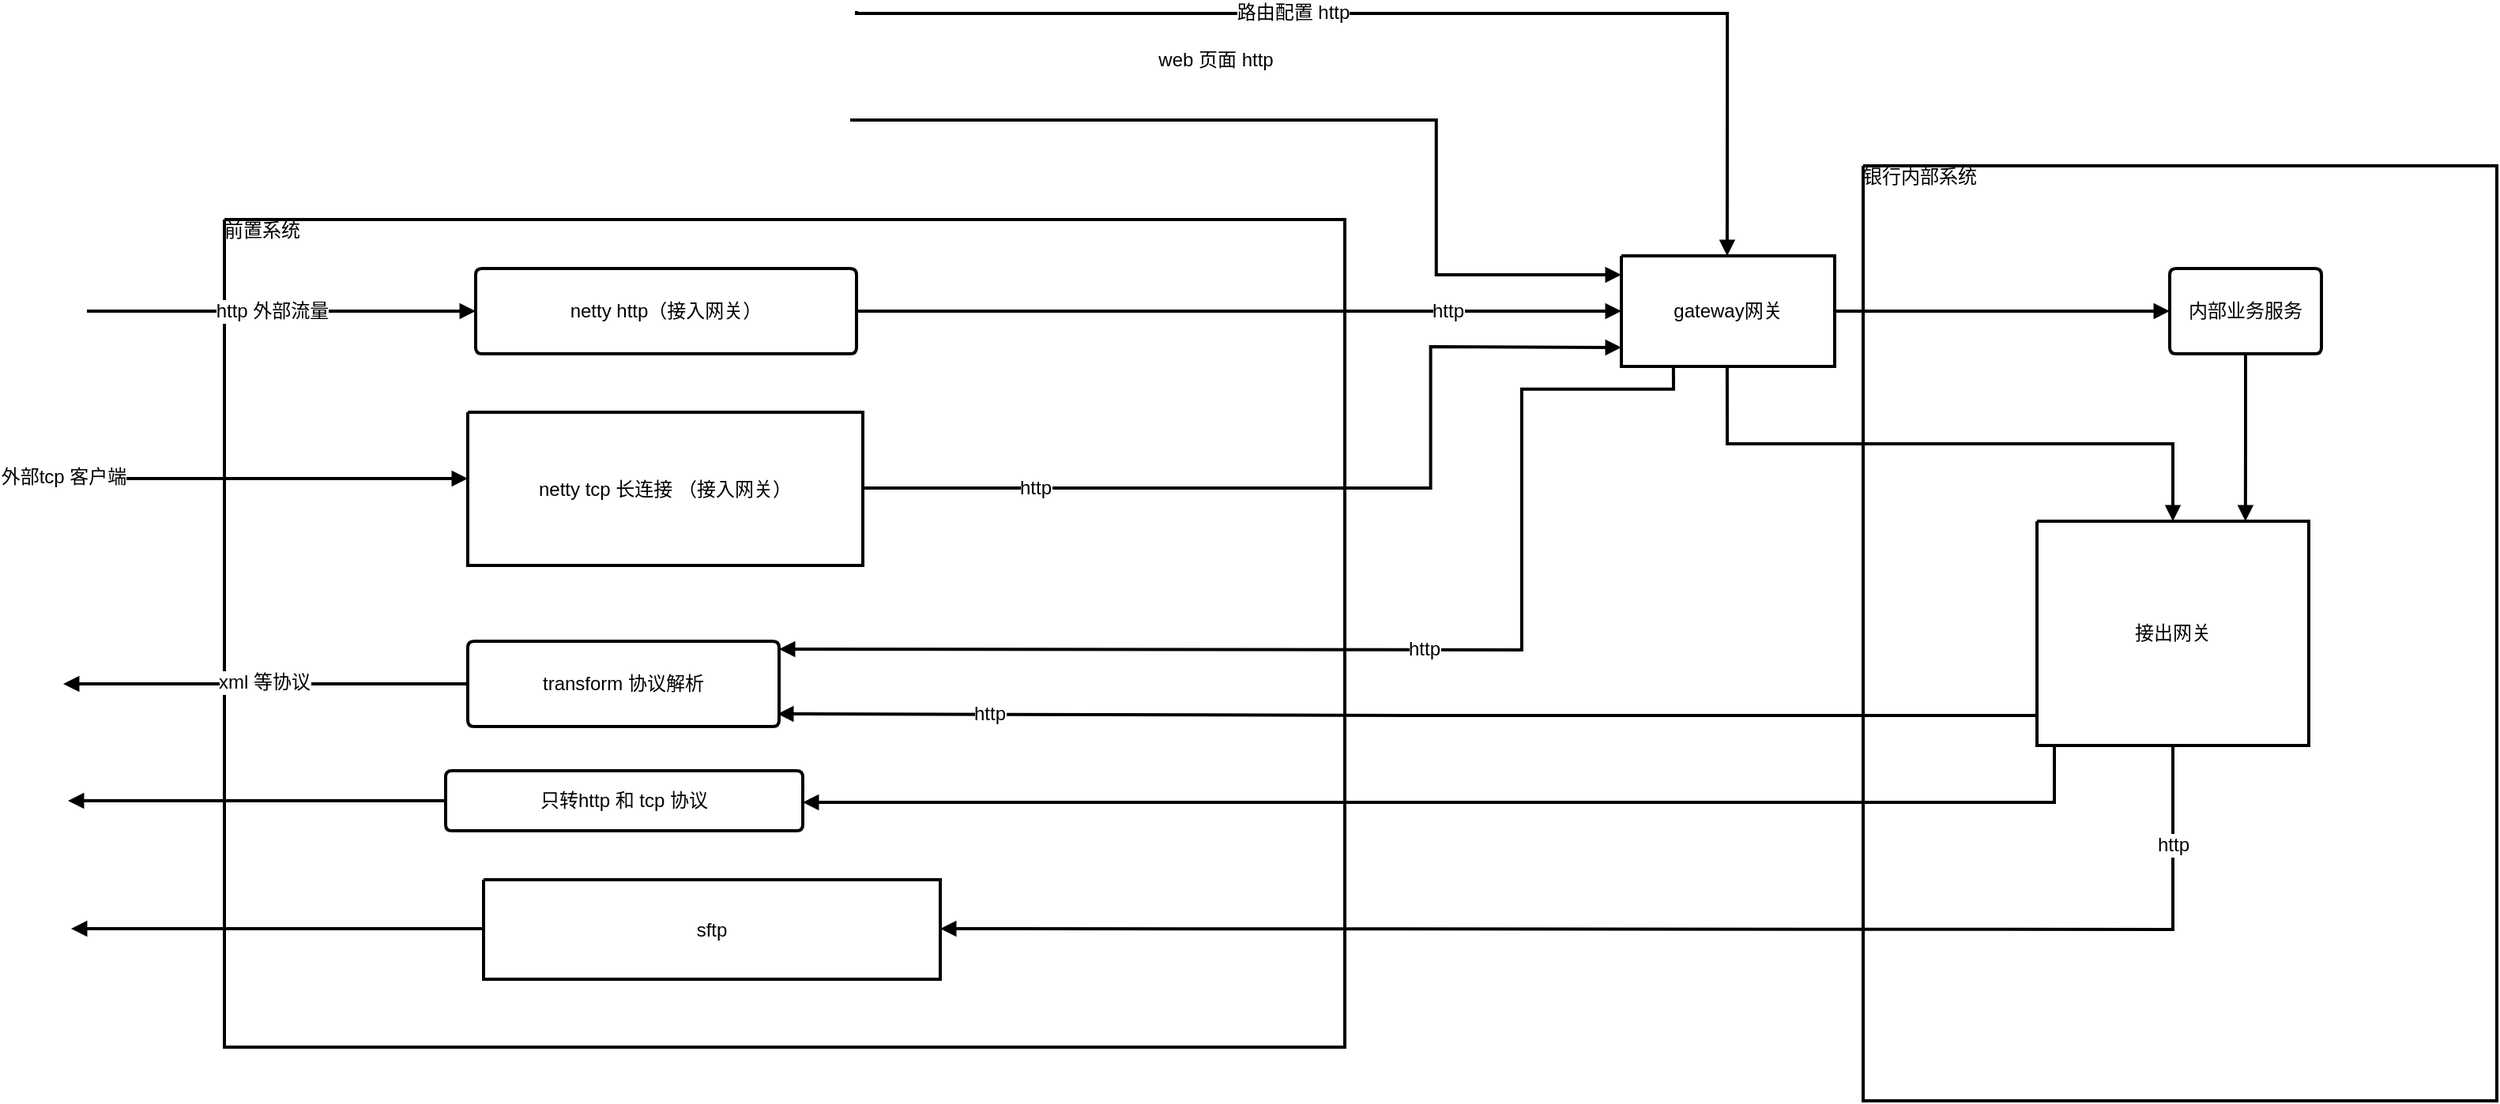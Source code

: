 <mxfile version="24.7.14">
  <diagram name="Page-1" id="TnV2LTM4L4WCZohf_L6C">
    <mxGraphModel dx="1194" dy="755" grid="1" gridSize="10" guides="1" tooltips="1" connect="1" arrows="1" fold="1" page="1" pageScale="1" pageWidth="827" pageHeight="1169" math="0" shadow="0">
      <root>
        <mxCell id="0" />
        <mxCell id="1" parent="0" />
        <UserObject label="&lt;div style=&quot;font-size: 1px&quot;&gt;&lt;p style=&quot;text-align:left;margin-left:0;margin-right:0;margin-top:0px;margin-bottom:0px;text-indent:0;vertical-align:top;direction:ltr;&quot;&gt;&lt;font style=&quot;font-size:12px;font-family:0;color:#000000;direction:ltr;letter-spacing:0px;line-height:120%;opacity:1&quot;&gt;银行内部系统&lt;/font&gt;&lt;/p&gt;&lt;/div&gt;" tags="Background" id="j1oPij_-43oQ365rZPzj-1">
          <mxCell style="verticalAlign=top;align=left;overflow=width;vsdxID=1;fillColor=#FFFFFF;gradientColor=none;shape=stencil(nZBRDoQgDERP03+WHsHFe5iISyOCQdT19kIaIxq//Jtp3zTpAFaTaUYNUkwx+F6v1EYD+AUpyRkdKCYFqACrzgf9C352LfuxyWRWg1/yhT/nRE5IsZWuZtCSK8CPeI0e/hF+jV7AJM4PO7KWCyr390bSiNtEtQM=);strokeColor=#000000;strokeWidth=2;spacingTop=-3;spacingBottom=-3;spacingLeft=-3;spacingRight=-3;points=[];labelBackgroundColor=none;rounded=0;html=1;whiteSpace=wrap;" vertex="1" parent="1">
            <mxGeometry x="1229" y="161" width="401" height="592" as="geometry" />
          </mxCell>
        </UserObject>
        <UserObject label="&lt;div style=&quot;font-size: 1px&quot;&gt;&lt;p style=&quot;text-align:left;margin-left:0;margin-right:0;margin-top:0px;margin-bottom:0px;text-indent:0;vertical-align:top;direction:ltr;&quot;&gt;&lt;font style=&quot;font-size:12px;font-family:0;color:#000000;direction:ltr;letter-spacing:0px;line-height:120%;opacity:1&quot;&gt;前置系统&lt;/font&gt;&lt;/p&gt;&lt;/div&gt;" tags="Background" id="j1oPij_-43oQ365rZPzj-2">
          <mxCell style="verticalAlign=top;align=left;overflow=width;vsdxID=2;fillColor=#FFFFFF;gradientColor=none;shape=stencil(nZBRDoQgDERP03+WHsHFe5iISyOCQdT19kIaIxq//Jtp3zTpAFaTaUYNUkwx+F6v1EYD+AUpyRkdKCYFqACrzgf9C352LfuxyWRWg1/yhT/nRE5IsZWuZtCSK8CPeI0e/hF+jV7AJM4PO7KWCyr390bSiNtEtQM=);strokeColor=#000000;strokeWidth=2;spacingTop=-3;spacingBottom=-3;spacingLeft=-3;spacingRight=-3;points=[];labelBackgroundColor=none;rounded=0;html=1;whiteSpace=wrap;" vertex="1" parent="1">
            <mxGeometry x="192" y="195" width="709" height="524" as="geometry" />
          </mxCell>
        </UserObject>
        <UserObject label="&lt;div style=&quot;font-size: 1px&quot;&gt;&lt;p style=&quot;text-align:center;margin-left:0;margin-right:0;margin-top:0px;margin-bottom:0px;text-indent:0;vertical-align:middle;direction:ltr;&quot;&gt;&lt;font style=&quot;font-size:12px;font-family:0;color:#000000;direction:ltr;letter-spacing:0px;line-height:120%;opacity:1&quot;&gt;gateway网关&lt;/font&gt;&lt;/p&gt;&lt;/div&gt;" tags="Background" id="j1oPij_-43oQ365rZPzj-3">
          <mxCell style="verticalAlign=middle;align=center;overflow=width;vsdxID=3;fillColor=#FFFFFF;gradientColor=none;shape=stencil(nZBRDoQgDERP03+WHsHFe5iISyOCQdT19kIaIxq//Jtp3zTpAFaTaUYNUkwx+F6v1EYD+AUpyRkdKCYFqACrzgf9C352LfuxyWRWg1/yhT/nRE5IsZWuZtCSK8CPeI0e/hF+jV7AJM4PO7KWCyr390bSiNtEtQM=);strokeColor=#000000;strokeWidth=2;spacingTop=-3;spacingBottom=-3;spacingLeft=-3;spacingRight=-3;points=[];labelBackgroundColor=none;rounded=0;html=1;whiteSpace=wrap;" vertex="1" parent="1">
            <mxGeometry x="1076" y="218" width="135" height="70" as="geometry" />
          </mxCell>
        </UserObject>
        <UserObject label="&lt;div style=&quot;font-size: 1px&quot;&gt;&lt;p style=&quot;text-align:center;margin-left:0;margin-right:0;margin-top:0px;margin-bottom:0px;text-indent:0;vertical-align:middle;direction:ltr;&quot;&gt;&lt;font style=&quot;font-size:12px;font-family:0;color:#000000;direction:ltr;letter-spacing:0px;line-height:120%;opacity:1&quot;&gt;netty tcp 长连接 （接入网关）&lt;/font&gt;&lt;/p&gt;&lt;/div&gt;" tags="Background" id="j1oPij_-43oQ365rZPzj-4">
          <mxCell style="verticalAlign=middle;align=center;overflow=width;vsdxID=4;fillColor=#FFFFFF;gradientColor=none;shape=stencil(nZBRDoQgDERP03+WHsHFe5iISyOCQdT19kIaIxq//Jtp3zTpAFaTaUYNUkwx+F6v1EYD+AUpyRkdKCYFqACrzgf9C352LfuxyWRWg1/yhT/nRE5IsZWuZtCSK8CPeI0e/hF+jV7AJM4PO7KWCyr390bSiNtEtQM=);strokeColor=#000000;strokeWidth=2;spacingTop=-3;spacingBottom=-3;spacingLeft=-3;spacingRight=-3;points=[];labelBackgroundColor=none;rounded=0;html=1;whiteSpace=wrap;" vertex="1" parent="1">
            <mxGeometry x="346" y="317" width="250" height="97" as="geometry" />
          </mxCell>
        </UserObject>
        <UserObject label="&lt;div style=&quot;font-size: 1px&quot;&gt;&lt;p style=&quot;text-align:center;margin-left:0;margin-right:0;margin-top:0px;margin-bottom:0px;text-indent:0;vertical-align:middle;direction:ltr;&quot;&gt;&lt;font style=&quot;font-size:12px;font-family:0;color:#000000;direction:ltr;letter-spacing:0px;line-height:120%;opacity:1&quot;&gt;sftp&lt;/font&gt;&lt;/p&gt;&lt;/div&gt;" tags="Background" id="j1oPij_-43oQ365rZPzj-5">
          <mxCell style="verticalAlign=middle;align=center;overflow=width;vsdxID=5;fillColor=#FFFFFF;gradientColor=none;shape=stencil(nZBRDoQgDERP03+WHsHFe5iISyOCQdT19kIaIxq//Jtp3zTpAFaTaUYNUkwx+F6v1EYD+AUpyRkdKCYFqACrzgf9C352LfuxyWRWg1/yhT/nRE5IsZWuZtCSK8CPeI0e/hF+jV7AJM4PO7KWCyr390bSiNtEtQM=);strokeColor=#000000;strokeWidth=2;spacingTop=-3;spacingBottom=-3;spacingLeft=-3;spacingRight=-3;points=[];labelBackgroundColor=none;rounded=0;html=1;whiteSpace=wrap;" vertex="1" parent="1">
            <mxGeometry x="356" y="613" width="289" height="63" as="geometry" />
          </mxCell>
        </UserObject>
        <UserObject label="&lt;div style=&quot;font-size: 1px&quot;&gt;&lt;p style=&quot;text-align:center;margin-left:0;margin-right:0;margin-top:0px;margin-bottom:0px;text-indent:0;vertical-align:middle;direction:ltr;&quot;&gt;&lt;font style=&quot;font-size:12px;font-family:0;color:#000000;direction:ltr;letter-spacing:0px;line-height:120%;opacity:1&quot;&gt;接出网关&lt;/font&gt;&lt;/p&gt;&lt;/div&gt;" tags="Background" id="j1oPij_-43oQ365rZPzj-6">
          <mxCell style="verticalAlign=middle;align=center;overflow=width;vsdxID=6;fillColor=#FFFFFF;gradientColor=none;shape=stencil(nZBRDoQgDERP03+WHsHFe5iISyOCQdT19kIaIxq//Jtp3zTpAFaTaUYNUkwx+F6v1EYD+AUpyRkdKCYFqACrzgf9C352LfuxyWRWg1/yhT/nRE5IsZWuZtCSK8CPeI0e/hF+jV7AJM4PO7KWCyr390bSiNtEtQM=);strokeColor=#000000;strokeWidth=2;spacingTop=-3;spacingBottom=-3;spacingLeft=-3;spacingRight=-3;points=[];labelBackgroundColor=none;rounded=0;html=1;whiteSpace=wrap;" vertex="1" parent="1">
            <mxGeometry x="1339" y="386" width="172" height="142" as="geometry" />
          </mxCell>
        </UserObject>
        <UserObject label="&lt;div style=&quot;font-size: 1px&quot;&gt;&lt;p style=&quot;text-align:center;margin-left:0;margin-right:0;margin-top:0px;margin-bottom:0px;text-indent:0;vertical-align:middle;direction:ltr;&quot;&gt;&lt;font style=&quot;font-size:12px;font-family:0;color:#000000;direction:ltr;letter-spacing:0px;line-height:120%;opacity:1&quot;&gt;netty http（接入网关）&lt;/font&gt;&lt;/p&gt;&lt;/div&gt;" tags="Background" id="j1oPij_-43oQ365rZPzj-7">
          <mxCell style="verticalAlign=middle;align=center;overflow=width;vsdxID=7;fillColor=#FFFFFF;gradientColor=none;shape=stencil(lVJBEoIwDHxNr502VZQz4j+YoUhHpFhA8fdSg9ACg+Mtm2y6mzRERHWeVJIAqxujr/Kp0iYn4kQAVJlLo5o+IiImIsq0kRej2zJFXCWWaaObftgXOuxjtgPYC9GB7vgncUbuvU1Sy+U+2YcdIOQ0CAYCuIThrUKVjm54pGLnabMNYc5+SI91WB/EF5/ogxmg+/Af+THxNeCOM/O07mDa1Sp7e/EL+dn0i3l88e0/74PpWDJVFHhrbn1+XH0KD1PEbw==);strokeColor=#000000;strokeWidth=2;spacingTop=-3;spacingBottom=-3;spacingLeft=-3;spacingRight=-3;points=[];labelBackgroundColor=none;rounded=0;html=1;whiteSpace=wrap;" vertex="1" parent="1">
            <mxGeometry x="351" y="226" width="241" height="54" as="geometry" />
          </mxCell>
        </UserObject>
        <UserObject label="&lt;div style=&quot;font-size: 1px&quot;&gt;&lt;p style=&quot;text-align:center;margin-left:0;margin-right:0;margin-top:0px;margin-bottom:0px;text-indent:0;vertical-align:middle;direction:ltr;&quot;&gt;&lt;font style=&quot;font-size:12px;font-family:0;color:#000000;direction:ltr;letter-spacing:0px;line-height:120%;opacity:1&quot;&gt;transform 协议解析&lt;/font&gt;&lt;/p&gt;&lt;/div&gt;" tags="Background" id="j1oPij_-43oQ365rZPzj-8">
          <mxCell style="verticalAlign=middle;align=center;overflow=width;vsdxID=8;fillColor=#FFFFFF;gradientColor=none;shape=stencil(lVLRDoMgDPwaXgmWLcRn5/7DRBxkThzq5v5+sroJakj21muv3LWU8KxTRSsJsK635iqfuuwV4ScCoBslre6niPCc8KwyVl6sGZoScVs4potu5uFeGLGPuQ5gL0SCHpJP4ozc+1CUjpuE5BCOgBAo4zMBfML8Vq0bTzcVNBWBNosIJywuvdRhf5BQfKHPZoAe03/kf4mvAX+claddB96udtnxxW/kV9Nv5gnF438+BcuxVLqu8db8+vq4phQeJs/f);strokeColor=#000000;strokeWidth=2;spacingTop=-3;spacingBottom=-3;spacingLeft=-3;spacingRight=-3;points=[];labelBackgroundColor=none;rounded=0;html=1;whiteSpace=wrap;" vertex="1" parent="1">
            <mxGeometry x="346" y="462" width="197" height="54" as="geometry" />
          </mxCell>
        </UserObject>
        <UserObject label="&lt;div style=&quot;font-size: 1px&quot;&gt;&lt;p style=&quot;text-align:center;margin-left:0;margin-right:0;margin-top:0px;margin-bottom:0px;text-indent:0;vertical-align:middle;direction:ltr;&quot;&gt;&lt;font style=&quot;font-size:12px;font-family:0;color:#000000;direction:ltr;letter-spacing:0px;line-height:120%;opacity:1&quot;&gt;内部业务服务&lt;/font&gt;&lt;/p&gt;&lt;/div&gt;" tags="Background" id="j1oPij_-43oQ365rZPzj-9">
          <mxCell style="verticalAlign=middle;align=center;overflow=width;vsdxID=9;fillColor=#FFFFFF;gradientColor=none;shape=stencil(lVLRDoIwDPyavS5bJ0GeEf+DhCGLyHCA4t/LLMoGZIlvvfa6u3YlIu2qvJUEWNcbfZVPVfQVEScCoJpKGtVPEREZEWmpjbwYPTQF4ja3TBvd9MO+MGIfsx3AXohieuCfxBm59yEvLJf7ZB+OgPBAeTwTwCXMb9WqcXSTiB6Fp80CwpyFpZc67A/iiy/02QzQKPlH/pf4GnDHWXnadeDsapcdXvxGfjX9Zh5fPPznU7AcS6nqGm/Nra+Pa0rhYYrsDQ==);strokeColor=#000000;strokeWidth=2;spacingTop=-3;spacingBottom=-3;spacingLeft=-3;spacingRight=-3;points=[];labelBackgroundColor=none;rounded=0;html=1;whiteSpace=wrap;" vertex="1" parent="1">
            <mxGeometry x="1423" y="226" width="96" height="54" as="geometry" />
          </mxCell>
        </UserObject>
        <UserObject label="&lt;div style=&quot;font-size: 1px&quot;&gt;&lt;p style=&quot;text-align:center;margin-left:0;margin-right:0;margin-top:0px;margin-bottom:0px;text-indent:0;vertical-align:middle;direction:ltr;&quot;&gt;&lt;font style=&quot;font-size:12px;font-family:0;color:#000000;direction:ltr;letter-spacing:0px;line-height:120%;opacity:1&quot;&gt;只转http 和 tcp 协议&lt;/font&gt;&lt;/p&gt;&lt;/div&gt;" tags="Background" id="j1oPij_-43oQ365rZPzj-10">
          <mxCell style="verticalAlign=middle;align=center;overflow=width;vsdxID=10;fillColor=#FFFFFF;gradientColor=none;shape=stencil(lVJBEoIwDHxNr52SOghnxH8wQ5GOSLGA4u+lBqEFhPGWTTbdbBrCozpPKkGA1Y1WV/GUaZMTfiIAssyFlk0fER4THmVKi4tWbZkirhLDNNFNPcwLHfYx0wHshchjlB8+mTOS722SGrLnsl3YwdBNj/5AAJswvFXI0hIOAwoHR5xtCHtsR3qsww8nrvrERxyE1Pf/0R8T3wlsP7Oh1ieYlrXK3t78Qn5mf+HHFd/59T6Y7iWTRYHnZtfn99Wn8DZ5/AY=);strokeColor=#000000;strokeWidth=2;spacingTop=-3;spacingBottom=-3;spacingLeft=-3;spacingRight=-3;points=[];labelBackgroundColor=none;rounded=0;html=1;whiteSpace=wrap;" vertex="1" parent="1">
            <mxGeometry x="332" y="544" width="226" height="38" as="geometry" />
          </mxCell>
        </UserObject>
        <UserObject label="&lt;div style=&quot;font-size: 1px&quot;&gt;&lt;p style=&quot;text-align:center;margin-left:0;margin-right:0;margin-top:0px;margin-bottom:0px;text-indent:0;vertical-align:middle;direction:ltr;&quot;&gt;&lt;font style=&quot;font-size:12px;font-family:0;color:#000000;direction:ltr;letter-spacing:0px;line-height:120%;opacity:1&quot;&gt;http&lt;/font&gt;&lt;/p&gt;&lt;/div&gt;" tags="Background" id="j1oPij_-43oQ365rZPzj-11">
          <mxCell style="vsdxID=11;edgeStyle=none;startArrow=none;endArrow=block;startSize=5;endSize=5;strokeWidth=2;spacingTop=0;spacingBottom=0;spacingLeft=0;spacingRight=0;verticalAlign=middle;html=1;labelBackgroundColor=#ffffff;rounded=0;align=center;exitX=0.006;exitY=0.866;exitDx=0;exitDy=0;exitPerimeter=0;entryX=0.995;entryY=0.852;entryDx=0;entryDy=0;entryPerimeter=0;" edge="1" parent="1" source="j1oPij_-43oQ365rZPzj-6" target="j1oPij_-43oQ365rZPzj-8">
            <mxGeometry relative="1" as="geometry">
              <mxPoint x="-265" as="offset" />
              <Array as="points">
                <mxPoint x="941.47" y="509" />
                <mxPoint x="941.47" y="508.29" />
              </Array>
            </mxGeometry>
          </mxCell>
        </UserObject>
        <mxCell id="j1oPij_-43oQ365rZPzj-12" vertex="1" parent="1">
          <mxGeometry x="90" y="489" as="geometry" />
        </mxCell>
        <UserObject label="&lt;div style=&quot;font-size: 1px&quot;&gt;&lt;p style=&quot;text-align:center;margin-left:0;margin-right:0;margin-top:0px;margin-bottom:0px;text-indent:0;vertical-align:middle;direction:ltr;&quot;&gt;&lt;font style=&quot;font-size:12px;font-family:0;color:#000000;direction:ltr;letter-spacing:0px;line-height:120%;opacity:1&quot;&gt;xml 等协议&lt;/font&gt;&lt;/p&gt;&lt;/div&gt;" tags="Background" id="j1oPij_-43oQ365rZPzj-13">
          <mxCell style="vsdxID=12;edgeStyle=none;startArrow=none;endArrow=block;startSize=5;endSize=5;strokeWidth=2;spacingTop=0;spacingBottom=0;spacingLeft=0;spacingRight=0;verticalAlign=middle;html=1;labelBackgroundColor=#ffffff;rounded=0;align=center;exitX=0;exitY=0.5;exitDx=0;exitDy=0;exitPerimeter=0;" edge="1" parent="1" source="j1oPij_-43oQ365rZPzj-8" target="j1oPij_-43oQ365rZPzj-12">
            <mxGeometry relative="1" as="geometry">
              <mxPoint x="-1" y="-1" as="offset" />
              <Array as="points">
                <mxPoint x="217.54" y="489" />
                <mxPoint x="217.54" y="489" />
              </Array>
            </mxGeometry>
          </mxCell>
        </UserObject>
        <UserObject label="" tags="Background" id="j1oPij_-43oQ365rZPzj-14">
          <mxCell style="vsdxID=13;edgeStyle=none;startArrow=none;endArrow=block;startSize=5;endSize=5;strokeWidth=2;spacingTop=0;spacingBottom=0;spacingLeft=0;spacingRight=0;verticalAlign=middle;html=1;labelBackgroundColor=#ffffff;rounded=0;exitX=0.496;exitY=1;exitDx=0;exitDy=0;exitPerimeter=0;entryX=0.5;entryY=0;entryDx=0;entryDy=0;entryPerimeter=0;" edge="1" parent="1" source="j1oPij_-43oQ365rZPzj-3" target="j1oPij_-43oQ365rZPzj-6">
            <mxGeometry relative="1" as="geometry">
              <mxPoint x="-141" y="150" as="offset" />
              <Array as="points">
                <mxPoint x="1143" y="337" />
                <mxPoint x="1425" y="337" />
              </Array>
            </mxGeometry>
          </mxCell>
        </UserObject>
        <mxCell id="j1oPij_-43oQ365rZPzj-15" vertex="1" parent="1">
          <mxGeometry x="93" y="563" as="geometry" />
        </mxCell>
        <UserObject label="" tags="Background" id="j1oPij_-43oQ365rZPzj-16">
          <mxCell style="vsdxID=14;edgeStyle=none;startArrow=none;endArrow=block;startSize=5;endSize=5;strokeWidth=2;spacingTop=0;spacingBottom=0;spacingLeft=0;spacingRight=0;verticalAlign=middle;html=1;labelBackgroundColor=#ffffff;rounded=0;exitX=0;exitY=0.5;exitDx=0;exitDy=0;exitPerimeter=0;" edge="1" parent="1" source="j1oPij_-43oQ365rZPzj-10" target="j1oPij_-43oQ365rZPzj-15">
            <mxGeometry relative="1" as="geometry">
              <mxPoint x="119" y="102" as="offset" />
              <Array as="points">
                <mxPoint x="212.67" y="563" />
                <mxPoint x="212.67" y="563" />
              </Array>
            </mxGeometry>
          </mxCell>
        </UserObject>
        <mxCell id="j1oPij_-43oQ365rZPzj-17" vertex="1" parent="1">
          <mxGeometry x="592" y="63" as="geometry" />
        </mxCell>
        <UserObject label="&lt;div style=&quot;font-size: 1px&quot;&gt;&lt;p style=&quot;text-align:center;margin-left:0;margin-right:0;margin-top:0px;margin-bottom:0px;text-indent:0;vertical-align:middle;direction:ltr;&quot;&gt;&lt;font style=&quot;font-size:12px;font-family:0;color:#000000;direction:ltr;letter-spacing:0px;line-height:120%;opacity:1&quot;&gt;路由配置 http&lt;/font&gt;&lt;/p&gt;&lt;/div&gt;" tags="Background" id="j1oPij_-43oQ365rZPzj-18">
          <mxCell style="vsdxID=15;edgeStyle=none;startArrow=none;endArrow=block;startSize=5;endSize=5;strokeWidth=2;spacingTop=0;spacingBottom=0;spacingLeft=0;spacingRight=0;verticalAlign=middle;html=1;labelBackgroundColor=#ffffff;rounded=0;align=center;entryX=0.496;entryY=0;entryDx=0;entryDy=0;entryPerimeter=0;" edge="1" parent="1" source="j1oPij_-43oQ365rZPzj-17" target="j1oPij_-43oQ365rZPzj-3">
            <mxGeometry relative="1" as="geometry">
              <mxPoint x="-75" y="-1" as="offset" />
              <Array as="points">
                <mxPoint x="592" y="64.55" />
                <mxPoint x="1143.07" y="64.55" />
              </Array>
            </mxGeometry>
          </mxCell>
        </UserObject>
        <UserObject label="&lt;div style=&quot;font-size: 1px&quot;&gt;&lt;p style=&quot;text-align:center;margin-left:0;margin-right:0;margin-top:0px;margin-bottom:0px;text-indent:0;vertical-align:middle;direction:ltr;&quot;&gt;&lt;font style=&quot;font-size:12px;font-family:0;color:#000000;direction:ltr;letter-spacing:0px;line-height:120%;opacity:1&quot;&gt;http&lt;/font&gt;&lt;/p&gt;&lt;/div&gt;" tags="Background" id="j1oPij_-43oQ365rZPzj-19">
          <mxCell style="vsdxID=16;edgeStyle=none;startArrow=none;endArrow=block;startSize=5;endSize=5;strokeWidth=2;spacingTop=0;spacingBottom=0;spacingLeft=0;spacingRight=0;verticalAlign=middle;html=1;labelBackgroundColor=#ffffff;rounded=0;align=center;exitX=1;exitY=0.5;exitDx=0;exitDy=0;exitPerimeter=0;entryX=0;entryY=0.5;entryDx=0;entryDy=0;entryPerimeter=0;" edge="1" parent="1" source="j1oPij_-43oQ365rZPzj-7" target="j1oPij_-43oQ365rZPzj-3">
            <mxGeometry relative="1" as="geometry">
              <mxPoint x="132" as="offset" />
              <Array as="points">
                <mxPoint x="833.79" y="253" />
                <mxPoint x="833.79" y="253" />
              </Array>
            </mxGeometry>
          </mxCell>
        </UserObject>
        <mxCell id="j1oPij_-43oQ365rZPzj-20" vertex="1" parent="1">
          <mxGeometry x="95" y="644" as="geometry" />
        </mxCell>
        <UserObject label="" tags="Background" id="j1oPij_-43oQ365rZPzj-21">
          <mxCell style="vsdxID=17;edgeStyle=none;startArrow=none;endArrow=block;startSize=5;endSize=5;strokeWidth=2;spacingTop=0;spacingBottom=0;spacingLeft=0;spacingRight=0;verticalAlign=middle;html=1;labelBackgroundColor=#ffffff;rounded=0;exitX=0;exitY=0.492;exitDx=0;exitDy=0;exitPerimeter=0;" edge="1" parent="1" source="j1oPij_-43oQ365rZPzj-5" target="j1oPij_-43oQ365rZPzj-20">
            <mxGeometry relative="1" as="geometry">
              <mxPoint x="131" y="102" as="offset" />
              <Array as="points">
                <mxPoint x="225.5" y="644" />
                <mxPoint x="225.5" y="644" />
              </Array>
            </mxGeometry>
          </mxCell>
        </UserObject>
        <mxCell id="j1oPij_-43oQ365rZPzj-22" vertex="1" parent="1">
          <mxGeometry x="588" y="132" as="geometry" />
        </mxCell>
        <UserObject label="&lt;div style=&quot;font-size: 1px&quot;&gt;&lt;p style=&quot;text-align:center;margin-left:0;margin-right:0;margin-top:0px;margin-bottom:0px;text-indent:0;vertical-align:middle;direction:ltr;&quot;&gt;&lt;font style=&quot;font-size:12px;font-family:0;color:#000000;direction:ltr;letter-spacing:0px;line-height:120%;opacity:1&quot;&gt;web 页面 http&lt;/font&gt;&lt;/p&gt;&lt;/div&gt;" tags="Background" id="j1oPij_-43oQ365rZPzj-23">
          <mxCell style="vsdxID=18;edgeStyle=none;startArrow=none;endArrow=block;startSize=5;endSize=5;strokeWidth=2;spacingTop=0;spacingBottom=0;spacingLeft=0;spacingRight=0;verticalAlign=middle;html=1;labelBackgroundColor=#ffffff;rounded=0;align=center;entryX=0;entryY=0.171;entryDx=0;entryDy=0;entryPerimeter=0;" edge="1" parent="1" source="j1oPij_-43oQ365rZPzj-22" target="j1oPij_-43oQ365rZPzj-3">
            <mxGeometry relative="1" as="geometry">
              <mxPoint x="-62" y="-38" as="offset" />
              <Array as="points">
                <mxPoint x="958.88" y="132" />
                <mxPoint x="958.88" y="230" />
              </Array>
            </mxGeometry>
          </mxCell>
        </UserObject>
        <UserObject label="" tags="Background" id="j1oPij_-43oQ365rZPzj-24">
          <mxCell style="vsdxID=19;edgeStyle=none;startArrow=none;endArrow=block;startSize=5;endSize=5;strokeWidth=2;spacingTop=0;spacingBottom=0;spacingLeft=0;spacingRight=0;verticalAlign=middle;html=1;labelBackgroundColor=#ffffff;rounded=0;exitX=0.5;exitY=1;exitDx=0;exitDy=0;exitPerimeter=0;entryX=0.767;entryY=0;entryDx=0;entryDy=0;entryPerimeter=0;" edge="1" parent="1" source="j1oPij_-43oQ365rZPzj-9" target="j1oPij_-43oQ365rZPzj-6">
            <mxGeometry relative="1" as="geometry">
              <mxPoint y="154" as="offset" />
              <Array as="points">
                <mxPoint x="1471" y="333" />
                <mxPoint x="1471" y="333" />
              </Array>
            </mxGeometry>
          </mxCell>
        </UserObject>
        <UserObject label="&lt;div style=&quot;font-size: 1px&quot;&gt;&lt;p style=&quot;text-align:center;margin-left:0;margin-right:0;margin-top:0px;margin-bottom:0px;text-indent:0;vertical-align:middle;direction:ltr;&quot;&gt;&lt;font style=&quot;font-size:12px;font-family:0;color:#000000;direction:ltr;letter-spacing:0px;line-height:120%;opacity:1&quot;&gt;http&lt;/font&gt;&lt;/p&gt;&lt;/div&gt;" tags="Background" id="j1oPij_-43oQ365rZPzj-25">
          <mxCell style="vsdxID=20;edgeStyle=none;startArrow=none;endArrow=block;startSize=5;endSize=5;strokeWidth=2;spacingTop=0;spacingBottom=0;spacingLeft=0;spacingRight=0;verticalAlign=middle;html=1;labelBackgroundColor=#ffffff;rounded=0;align=center;exitX=1;exitY=0.495;exitDx=0;exitDy=0;exitPerimeter=0;entryX=0;entryY=0.829;entryDx=0;entryDy=0;entryPerimeter=0;" edge="1" parent="1" source="j1oPij_-43oQ365rZPzj-4" target="j1oPij_-43oQ365rZPzj-3">
            <mxGeometry relative="1" as="geometry">
              <mxPoint x="-176" as="offset" />
              <Array as="points">
                <mxPoint x="955.3" y="365" />
                <mxPoint x="955.3" y="275.5" />
              </Array>
            </mxGeometry>
          </mxCell>
        </UserObject>
        <UserObject label="" tags="Background" id="j1oPij_-43oQ365rZPzj-26">
          <mxCell style="vsdxID=21;edgeStyle=none;startArrow=none;endArrow=block;startSize=5;endSize=5;strokeWidth=2;spacingTop=0;spacingBottom=0;spacingLeft=0;spacingRight=0;verticalAlign=middle;html=1;labelBackgroundColor=#ffffff;rounded=0;exitX=1;exitY=0.5;exitDx=0;exitDy=0;exitPerimeter=0;entryX=0;entryY=0.5;entryDx=0;entryDy=0;entryPerimeter=0;" edge="1" parent="1" source="j1oPij_-43oQ365rZPzj-3" target="j1oPij_-43oQ365rZPzj-9">
            <mxGeometry relative="1" as="geometry">
              <mxPoint x="-106" y="102" as="offset" />
              <Array as="points">
                <mxPoint x="1317.33" y="253" />
                <mxPoint x="1317.33" y="253" />
              </Array>
            </mxGeometry>
          </mxCell>
        </UserObject>
        <mxCell id="j1oPij_-43oQ365rZPzj-27" vertex="1" parent="1">
          <mxGeometry x="105" y="253" as="geometry" />
        </mxCell>
        <UserObject label="&lt;div style=&quot;font-size: 1px&quot;&gt;&lt;p style=&quot;text-align:center;margin-left:0;margin-right:0;margin-top:0px;margin-bottom:0px;text-indent:0;vertical-align:middle;direction:ltr;&quot;&gt;&lt;font style=&quot;font-size:12px;font-family:0;color:#000000;direction:ltr;letter-spacing:0px;line-height:120%;opacity:1&quot;&gt;http 外部流量&lt;/font&gt;&lt;/p&gt;&lt;/div&gt;" tags="Background" id="j1oPij_-43oQ365rZPzj-28">
          <mxCell style="vsdxID=22;edgeStyle=none;startArrow=none;endArrow=block;startSize=5;endSize=5;strokeWidth=2;spacingTop=0;spacingBottom=0;spacingLeft=0;spacingRight=0;verticalAlign=middle;html=1;labelBackgroundColor=#ffffff;rounded=0;align=center;entryX=0;entryY=0.5;entryDx=0;entryDy=0;entryPerimeter=0;" edge="1" parent="1" source="j1oPij_-43oQ365rZPzj-27" target="j1oPij_-43oQ365rZPzj-7">
            <mxGeometry relative="1" as="geometry">
              <mxPoint x="-6" as="offset" />
              <Array as="points">
                <mxPoint x="228.21" y="253" />
                <mxPoint x="228.21" y="253" />
              </Array>
            </mxGeometry>
          </mxCell>
        </UserObject>
        <mxCell id="j1oPij_-43oQ365rZPzj-29" vertex="1" parent="1">
          <mxGeometry x="97" y="359" as="geometry" />
        </mxCell>
        <UserObject label="&lt;div style=&quot;font-size: 1px&quot;&gt;&lt;p style=&quot;text-align:center;margin-left:0;margin-right:0;margin-top:0px;margin-bottom:0px;text-indent:0;vertical-align:middle;direction:ltr;&quot;&gt;&lt;font style=&quot;font-size:12px;font-family:0;color:#000000;direction:ltr;letter-spacing:0px;line-height:120%;opacity:1&quot;&gt;外部tcp 客户端&lt;/font&gt;&lt;/p&gt;&lt;/div&gt;" tags="Background" id="j1oPij_-43oQ365rZPzj-30">
          <mxCell style="vsdxID=23;edgeStyle=none;startArrow=none;endArrow=block;startSize=5;endSize=5;strokeWidth=2;spacingTop=0;spacingBottom=0;spacingLeft=0;spacingRight=0;verticalAlign=middle;html=1;labelBackgroundColor=#ffffff;rounded=0;align=center;entryX=0;entryY=0.433;entryDx=0;entryDy=0;entryPerimeter=0;" edge="1" parent="1" source="j1oPij_-43oQ365rZPzj-29" target="j1oPij_-43oQ365rZPzj-4">
            <mxGeometry relative="1" as="geometry">
              <mxPoint x="-132" y="-1" as="offset" />
              <Array as="points">
                <mxPoint x="221.96" y="359" />
                <mxPoint x="221.96" y="359" />
              </Array>
            </mxGeometry>
          </mxCell>
        </UserObject>
        <UserObject label="&lt;div style=&quot;font-size: 1px&quot;&gt;&lt;p style=&quot;text-align:center;margin-left:0;margin-right:0;margin-top:0px;margin-bottom:0px;text-indent:0;vertical-align:middle;direction:ltr;&quot;&gt;&lt;font style=&quot;font-size:12px;font-family:0;color:#000000;direction:ltr;letter-spacing:0px;line-height:120%;opacity:1&quot;&gt;http&lt;/font&gt;&lt;/p&gt;&lt;/div&gt;" tags="Background" id="j1oPij_-43oQ365rZPzj-31">
          <mxCell style="vsdxID=24;edgeStyle=none;startArrow=none;endArrow=block;startSize=5;endSize=5;strokeWidth=2;spacingTop=0;spacingBottom=0;spacingLeft=0;spacingRight=0;verticalAlign=middle;html=1;labelBackgroundColor=#ffffff;rounded=0;align=center;exitX=0.5;exitY=1;exitDx=0;exitDy=0;exitPerimeter=0;entryX=1;entryY=0.492;entryDx=0;entryDy=0;entryPerimeter=0;" edge="1" parent="1" source="j1oPij_-43oQ365rZPzj-6" target="j1oPij_-43oQ365rZPzj-5">
            <mxGeometry relative="1" as="geometry">
              <mxPoint x="332" y="-53" as="offset" />
              <Array as="points">
                <mxPoint x="1425" y="644.5" />
              </Array>
            </mxGeometry>
          </mxCell>
        </UserObject>
        <UserObject label="" tags="Background" id="j1oPij_-43oQ365rZPzj-32">
          <mxCell style="vsdxID=25;edgeStyle=none;startArrow=none;endArrow=block;startSize=5;endSize=5;strokeWidth=2;spacingTop=0;spacingBottom=0;spacingLeft=0;spacingRight=0;verticalAlign=middle;html=1;labelBackgroundColor=#ffffff;rounded=0;exitX=0.064;exitY=1;exitDx=0;exitDy=0;exitPerimeter=0;entryX=1;entryY=0.526;entryDx=0;entryDy=0;entryPerimeter=0;" edge="1" parent="1" source="j1oPij_-43oQ365rZPzj-6" target="j1oPij_-43oQ365rZPzj-10">
            <mxGeometry relative="1" as="geometry">
              <mxPoint x="378" y="101" as="offset" />
              <Array as="points">
                <mxPoint x="1350" y="564" />
              </Array>
            </mxGeometry>
          </mxCell>
        </UserObject>
        <UserObject label="&lt;div style=&quot;font-size: 1px&quot;&gt;&lt;p style=&quot;text-align:center;margin-left:0;margin-right:0;margin-top:0px;margin-bottom:0px;text-indent:0;vertical-align:middle;direction:ltr;&quot;&gt;&lt;font style=&quot;font-size:12px;font-family:0;color:#000000;direction:ltr;letter-spacing:0px;line-height:120%;opacity:1&quot;&gt;http&lt;/font&gt;&lt;/p&gt;&lt;/div&gt;" tags="Background" id="j1oPij_-43oQ365rZPzj-33">
          <mxCell style="vsdxID=26;edgeStyle=none;startArrow=none;endArrow=block;startSize=5;endSize=5;strokeWidth=2;spacingTop=0;spacingBottom=0;spacingLeft=0;spacingRight=0;verticalAlign=middle;html=1;labelBackgroundColor=#ffffff;rounded=0;align=center;exitX=0.244;exitY=1;exitDx=0;exitDy=0;exitPerimeter=0;entryX=1;entryY=0.093;entryDx=0;entryDy=0;entryPerimeter=0;" edge="1" parent="1" source="j1oPij_-43oQ365rZPzj-3" target="j1oPij_-43oQ365rZPzj-8">
            <mxGeometry relative="1" as="geometry">
              <mxPoint x="35" as="offset" />
              <Array as="points">
                <mxPoint x="1109" y="302.36" />
                <mxPoint x="1012.94" y="302.36" />
                <mxPoint x="1012.94" y="467.5" />
              </Array>
            </mxGeometry>
          </mxCell>
        </UserObject>
      </root>
    </mxGraphModel>
  </diagram>
</mxfile>
